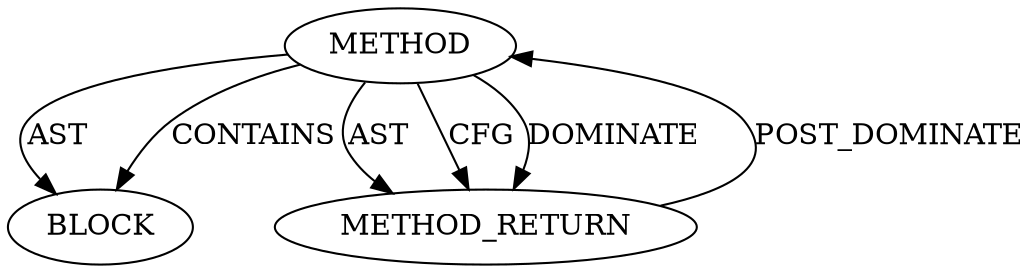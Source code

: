 digraph {
  12706 [label=METHOD AST_PARENT_TYPE="NAMESPACE_BLOCK" AST_PARENT_FULL_NAME="<global>" ORDER=0 CODE="<empty>" FULL_NAME="messenger_v2.c:40:40:FRAME_TAG_SESSION_RECONNECT:0" LINE_NUMBER=40 IS_EXTERNAL=true LINE_NUMBER_END=40 FILENAME="messenger_v2.c" SIGNATURE="" NAME="FRAME_TAG_SESSION_RECONNECT"]
  12707 [label=BLOCK ORDER=1 ARGUMENT_INDEX=1 CODE="<empty>" TYPE_FULL_NAME="ANY"]
  12708 [label=METHOD_RETURN ORDER=2 CODE="RET" TYPE_FULL_NAME="ANY" EVALUATION_STRATEGY="BY_VALUE"]
  12706 -> 12708 [label=AST ]
  12706 -> 12707 [label=AST ]
  12708 -> 12706 [label=POST_DOMINATE ]
  12706 -> 12708 [label=CFG ]
  12706 -> 12707 [label=CONTAINS ]
  12706 -> 12708 [label=DOMINATE ]
}
